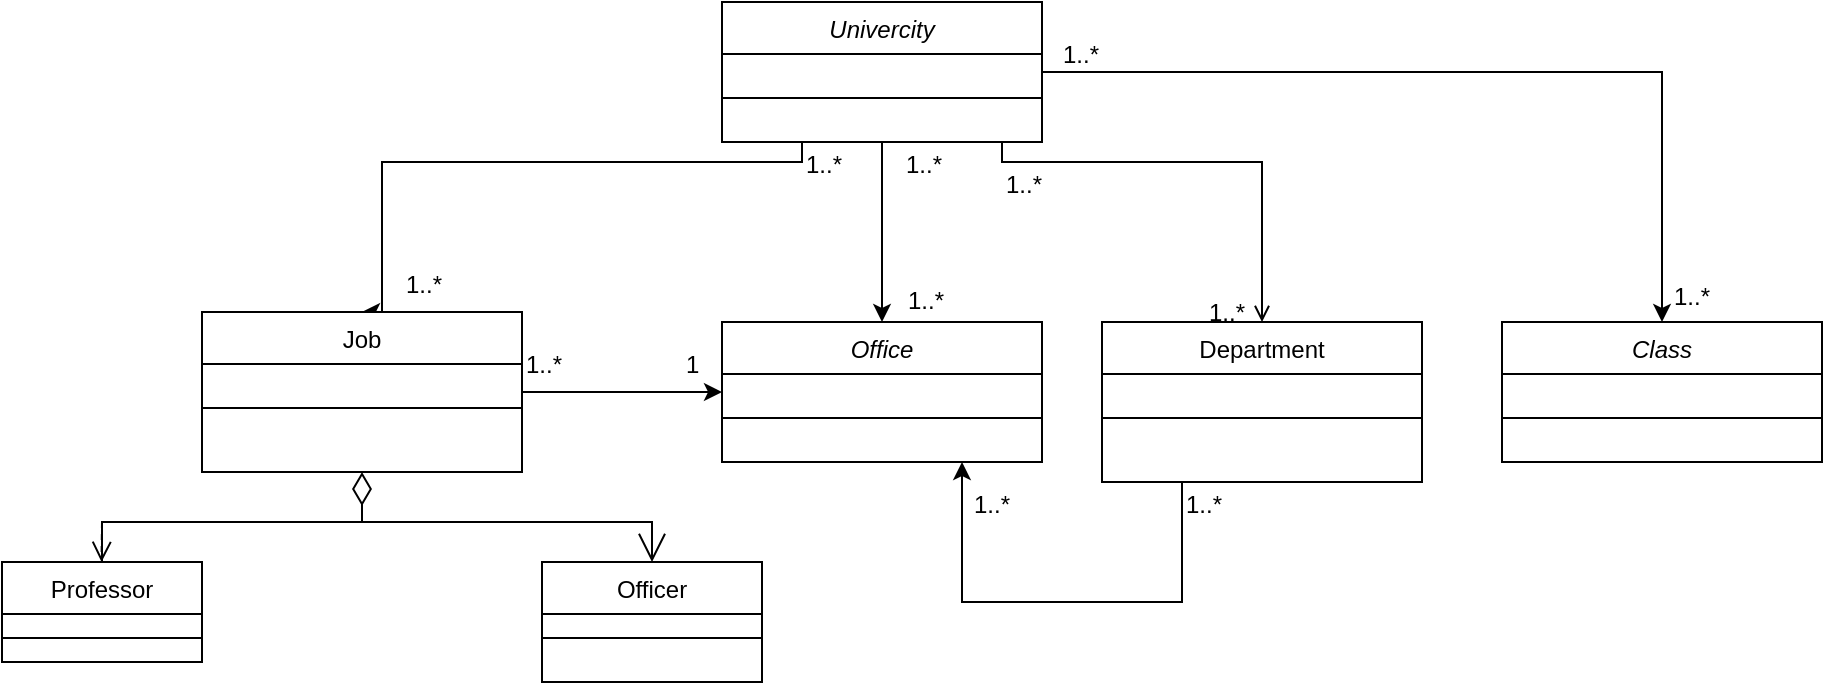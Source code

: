 <mxfile version="15.5.8" type="device"><diagram id="C5RBs43oDa-KdzZeNtuy" name="Page-1"><mxGraphModel dx="2123" dy="725" grid="1" gridSize="10" guides="1" tooltips="1" connect="1" arrows="1" fold="1" page="1" pageScale="1" pageWidth="827" pageHeight="1169" math="0" shadow="0"><root><mxCell id="WIyWlLk6GJQsqaUBKTNV-0"/><mxCell id="WIyWlLk6GJQsqaUBKTNV-1" parent="WIyWlLk6GJQsqaUBKTNV-0"/><mxCell id="YzwxERsP_dxdfBS_j9wZ-17" style="edgeStyle=orthogonalEdgeStyle;rounded=0;orthogonalLoop=1;jettySize=auto;html=1;exitX=1;exitY=0.5;exitDx=0;exitDy=0;entryX=0.5;entryY=0;entryDx=0;entryDy=0;" parent="WIyWlLk6GJQsqaUBKTNV-1" source="zkfFHV4jXpPFQw0GAbJ--0" target="YzwxERsP_dxdfBS_j9wZ-2" edge="1"><mxGeometry relative="1" as="geometry"><Array as="points"><mxPoint x="760" y="155"/></Array></mxGeometry></mxCell><mxCell id="YzwxERsP_dxdfBS_j9wZ-22" style="edgeStyle=orthogonalEdgeStyle;rounded=0;orthogonalLoop=1;jettySize=auto;html=1;entryX=0.5;entryY=0;entryDx=0;entryDy=0;" parent="WIyWlLk6GJQsqaUBKTNV-1" source="zkfFHV4jXpPFQw0GAbJ--0" target="YzwxERsP_dxdfBS_j9wZ-0" edge="1"><mxGeometry relative="1" as="geometry"/></mxCell><mxCell id="YzwxERsP_dxdfBS_j9wZ-23" style="edgeStyle=orthogonalEdgeStyle;rounded=0;orthogonalLoop=1;jettySize=auto;html=1;exitX=0.25;exitY=1;exitDx=0;exitDy=0;entryX=0.5;entryY=0;entryDx=0;entryDy=0;" parent="WIyWlLk6GJQsqaUBKTNV-1" source="zkfFHV4jXpPFQw0GAbJ--0" target="YzwxERsP_dxdfBS_j9wZ-4" edge="1"><mxGeometry relative="1" as="geometry"><Array as="points"><mxPoint x="330" y="200"/><mxPoint x="120" y="200"/></Array></mxGeometry></mxCell><mxCell id="zkfFHV4jXpPFQw0GAbJ--0" value="Univercity" style="swimlane;fontStyle=2;align=center;verticalAlign=top;childLayout=stackLayout;horizontal=1;startSize=26;horizontalStack=0;resizeParent=1;resizeLast=0;collapsible=1;marginBottom=0;rounded=0;shadow=0;strokeWidth=1;" parent="WIyWlLk6GJQsqaUBKTNV-1" vertex="1"><mxGeometry x="290" y="120" width="160" height="70" as="geometry"><mxRectangle x="230" y="140" width="160" height="26" as="alternateBounds"/></mxGeometry></mxCell><mxCell id="zkfFHV4jXpPFQw0GAbJ--4" value="" style="line;html=1;strokeWidth=1;align=left;verticalAlign=middle;spacingTop=-1;spacingLeft=3;spacingRight=3;rotatable=0;labelPosition=right;points=[];portConstraint=eastwest;" parent="zkfFHV4jXpPFQw0GAbJ--0" vertex="1"><mxGeometry y="26" width="160" height="44" as="geometry"/></mxCell><mxCell id="YzwxERsP_dxdfBS_j9wZ-30" style="edgeStyle=orthogonalEdgeStyle;rounded=0;orthogonalLoop=1;jettySize=auto;html=1;exitX=0.25;exitY=1;exitDx=0;exitDy=0;entryX=0.75;entryY=1;entryDx=0;entryDy=0;" parent="WIyWlLk6GJQsqaUBKTNV-1" source="zkfFHV4jXpPFQw0GAbJ--17" target="YzwxERsP_dxdfBS_j9wZ-0" edge="1"><mxGeometry relative="1" as="geometry"><Array as="points"><mxPoint x="520" y="420"/><mxPoint x="410" y="420"/></Array></mxGeometry></mxCell><mxCell id="zkfFHV4jXpPFQw0GAbJ--17" value="Department" style="swimlane;fontStyle=0;align=center;verticalAlign=top;childLayout=stackLayout;horizontal=1;startSize=26;horizontalStack=0;resizeParent=1;resizeLast=0;collapsible=1;marginBottom=0;rounded=0;shadow=0;strokeWidth=1;" parent="WIyWlLk6GJQsqaUBKTNV-1" vertex="1"><mxGeometry x="480" y="280" width="160" height="80" as="geometry"><mxRectangle x="550" y="140" width="160" height="26" as="alternateBounds"/></mxGeometry></mxCell><mxCell id="zkfFHV4jXpPFQw0GAbJ--23" value="" style="line;html=1;strokeWidth=1;align=left;verticalAlign=middle;spacingTop=-1;spacingLeft=3;spacingRight=3;rotatable=0;labelPosition=right;points=[];portConstraint=eastwest;" parent="zkfFHV4jXpPFQw0GAbJ--17" vertex="1"><mxGeometry y="26" width="160" height="44" as="geometry"/></mxCell><mxCell id="zkfFHV4jXpPFQw0GAbJ--26" value="" style="endArrow=open;shadow=0;strokeWidth=1;rounded=0;endFill=1;edgeStyle=elbowEdgeStyle;elbow=vertical;" parent="WIyWlLk6GJQsqaUBKTNV-1" source="zkfFHV4jXpPFQw0GAbJ--0" target="zkfFHV4jXpPFQw0GAbJ--17" edge="1"><mxGeometry x="0.5" y="41" relative="1" as="geometry"><mxPoint x="380" y="192" as="sourcePoint"/><mxPoint x="540" y="192" as="targetPoint"/><mxPoint x="-40" y="32" as="offset"/><Array as="points"><mxPoint x="430" y="200"/></Array></mxGeometry></mxCell><mxCell id="zkfFHV4jXpPFQw0GAbJ--27" value="1..*" style="resizable=0;align=left;verticalAlign=bottom;labelBackgroundColor=none;fontSize=12;" parent="zkfFHV4jXpPFQw0GAbJ--26" connectable="0" vertex="1"><mxGeometry x="-1" relative="1" as="geometry"><mxPoint y="30" as="offset"/></mxGeometry></mxCell><mxCell id="zkfFHV4jXpPFQw0GAbJ--28" value="1..*" style="resizable=0;align=right;verticalAlign=bottom;labelBackgroundColor=none;fontSize=12;" parent="zkfFHV4jXpPFQw0GAbJ--26" connectable="0" vertex="1"><mxGeometry x="1" relative="1" as="geometry"><mxPoint x="-7" y="4" as="offset"/></mxGeometry></mxCell><mxCell id="YzwxERsP_dxdfBS_j9wZ-0" value="Office" style="swimlane;fontStyle=2;align=center;verticalAlign=top;childLayout=stackLayout;horizontal=1;startSize=26;horizontalStack=0;resizeParent=1;resizeLast=0;collapsible=1;marginBottom=0;rounded=0;shadow=0;strokeWidth=1;" parent="WIyWlLk6GJQsqaUBKTNV-1" vertex="1"><mxGeometry x="290" y="280" width="160" height="70" as="geometry"><mxRectangle x="230" y="140" width="160" height="26" as="alternateBounds"/></mxGeometry></mxCell><mxCell id="YzwxERsP_dxdfBS_j9wZ-1" value="" style="line;html=1;strokeWidth=1;align=left;verticalAlign=middle;spacingTop=-1;spacingLeft=3;spacingRight=3;rotatable=0;labelPosition=right;points=[];portConstraint=eastwest;" parent="YzwxERsP_dxdfBS_j9wZ-0" vertex="1"><mxGeometry y="26" width="160" height="44" as="geometry"/></mxCell><mxCell id="YzwxERsP_dxdfBS_j9wZ-2" value="Class" style="swimlane;fontStyle=2;align=center;verticalAlign=top;childLayout=stackLayout;horizontal=1;startSize=26;horizontalStack=0;resizeParent=1;resizeLast=0;collapsible=1;marginBottom=0;rounded=0;shadow=0;strokeWidth=1;" parent="WIyWlLk6GJQsqaUBKTNV-1" vertex="1"><mxGeometry x="680" y="280" width="160" height="70" as="geometry"><mxRectangle x="230" y="140" width="160" height="26" as="alternateBounds"/></mxGeometry></mxCell><mxCell id="YzwxERsP_dxdfBS_j9wZ-3" value="" style="line;html=1;strokeWidth=1;align=left;verticalAlign=middle;spacingTop=-1;spacingLeft=3;spacingRight=3;rotatable=0;labelPosition=right;points=[];portConstraint=eastwest;" parent="YzwxERsP_dxdfBS_j9wZ-2" vertex="1"><mxGeometry y="26" width="160" height="44" as="geometry"/></mxCell><mxCell id="YzwxERsP_dxdfBS_j9wZ-34" style="edgeStyle=orthogonalEdgeStyle;rounded=0;orthogonalLoop=1;jettySize=auto;html=1;exitX=1;exitY=0.5;exitDx=0;exitDy=0;entryX=0;entryY=0.5;entryDx=0;entryDy=0;" parent="WIyWlLk6GJQsqaUBKTNV-1" source="YzwxERsP_dxdfBS_j9wZ-4" target="YzwxERsP_dxdfBS_j9wZ-0" edge="1"><mxGeometry relative="1" as="geometry"/></mxCell><mxCell id="YzwxERsP_dxdfBS_j9wZ-4" value="Job" style="swimlane;fontStyle=0;align=center;verticalAlign=top;childLayout=stackLayout;horizontal=1;startSize=26;horizontalStack=0;resizeParent=1;resizeLast=0;collapsible=1;marginBottom=0;rounded=0;shadow=0;strokeWidth=1;" parent="WIyWlLk6GJQsqaUBKTNV-1" vertex="1"><mxGeometry x="30" y="275" width="160" height="80" as="geometry"><mxRectangle x="340" y="380" width="170" height="26" as="alternateBounds"/></mxGeometry></mxCell><mxCell id="YzwxERsP_dxdfBS_j9wZ-5" value="" style="line;html=1;strokeWidth=1;align=left;verticalAlign=middle;spacingTop=-1;spacingLeft=3;spacingRight=3;rotatable=0;labelPosition=right;points=[];portConstraint=eastwest;" parent="YzwxERsP_dxdfBS_j9wZ-4" vertex="1"><mxGeometry y="26" width="160" height="44" as="geometry"/></mxCell><mxCell id="YzwxERsP_dxdfBS_j9wZ-6" value="Officer" style="swimlane;fontStyle=0;align=center;verticalAlign=top;childLayout=stackLayout;horizontal=1;startSize=26;horizontalStack=0;resizeParent=1;resizeLast=0;collapsible=1;marginBottom=0;rounded=0;shadow=0;strokeWidth=1;" parent="WIyWlLk6GJQsqaUBKTNV-1" vertex="1"><mxGeometry x="200" y="400" width="110" height="60" as="geometry"><mxRectangle x="340" y="380" width="170" height="26" as="alternateBounds"/></mxGeometry></mxCell><mxCell id="YzwxERsP_dxdfBS_j9wZ-7" value="" style="line;html=1;strokeWidth=1;align=left;verticalAlign=middle;spacingTop=-1;spacingLeft=3;spacingRight=3;rotatable=0;labelPosition=right;points=[];portConstraint=eastwest;" parent="YzwxERsP_dxdfBS_j9wZ-6" vertex="1"><mxGeometry y="26" width="110" height="24" as="geometry"/></mxCell><mxCell id="YzwxERsP_dxdfBS_j9wZ-8" value="Professor" style="swimlane;fontStyle=0;align=center;verticalAlign=top;childLayout=stackLayout;horizontal=1;startSize=26;horizontalStack=0;resizeParent=1;resizeLast=0;collapsible=1;marginBottom=0;rounded=0;shadow=0;strokeWidth=1;" parent="WIyWlLk6GJQsqaUBKTNV-1" vertex="1"><mxGeometry x="-70" y="400" width="100" height="50" as="geometry"><mxRectangle x="340" y="380" width="170" height="26" as="alternateBounds"/></mxGeometry></mxCell><mxCell id="YzwxERsP_dxdfBS_j9wZ-9" value="" style="line;html=1;strokeWidth=1;align=left;verticalAlign=middle;spacingTop=-1;spacingLeft=3;spacingRight=3;rotatable=0;labelPosition=right;points=[];portConstraint=eastwest;" parent="YzwxERsP_dxdfBS_j9wZ-8" vertex="1"><mxGeometry y="26" width="100" height="24" as="geometry"/></mxCell><mxCell id="YzwxERsP_dxdfBS_j9wZ-13" value="1..*" style="resizable=0;align=right;verticalAlign=bottom;labelBackgroundColor=none;fontSize=12;" parent="WIyWlLk6GJQsqaUBKTNV-1" connectable="0" vertex="1"><mxGeometry x="480" y="155" as="geometry"/></mxCell><mxCell id="YzwxERsP_dxdfBS_j9wZ-18" value="1..*" style="resizable=0;align=left;verticalAlign=bottom;labelBackgroundColor=none;fontSize=12;" parent="WIyWlLk6GJQsqaUBKTNV-1" connectable="0" vertex="1"><mxGeometry x="760" y="270" as="geometry"><mxPoint x="4" y="6" as="offset"/></mxGeometry></mxCell><mxCell id="YzwxERsP_dxdfBS_j9wZ-24" value="1..*" style="resizable=0;align=left;verticalAlign=bottom;labelBackgroundColor=none;fontSize=12;" parent="WIyWlLk6GJQsqaUBKTNV-1" connectable="0" vertex="1"><mxGeometry x="330" y="210" as="geometry"/></mxCell><mxCell id="YzwxERsP_dxdfBS_j9wZ-25" value="1..*" style="resizable=0;align=left;verticalAlign=bottom;labelBackgroundColor=none;fontSize=12;" parent="WIyWlLk6GJQsqaUBKTNV-1" connectable="0" vertex="1"><mxGeometry x="130" y="270" as="geometry"/></mxCell><mxCell id="YzwxERsP_dxdfBS_j9wZ-26" value="1..*" style="resizable=0;align=left;verticalAlign=bottom;labelBackgroundColor=none;fontSize=12;" parent="WIyWlLk6GJQsqaUBKTNV-1" connectable="0" vertex="1"><mxGeometry x="380" y="210" as="geometry"/></mxCell><mxCell id="YzwxERsP_dxdfBS_j9wZ-27" value="1..*" style="resizable=0;align=left;verticalAlign=bottom;labelBackgroundColor=none;fontSize=12;" parent="WIyWlLk6GJQsqaUBKTNV-1" connectable="0" vertex="1"><mxGeometry x="400" y="290" as="geometry"><mxPoint x="-19" y="-12" as="offset"/></mxGeometry></mxCell><mxCell id="YzwxERsP_dxdfBS_j9wZ-31" value="1..*" style="resizable=0;align=left;verticalAlign=bottom;labelBackgroundColor=none;fontSize=12;" parent="WIyWlLk6GJQsqaUBKTNV-1" connectable="0" vertex="1"><mxGeometry x="520" y="380" as="geometry"/></mxCell><mxCell id="YzwxERsP_dxdfBS_j9wZ-32" value="1..*" style="resizable=0;align=left;verticalAlign=bottom;labelBackgroundColor=none;fontSize=12;" parent="WIyWlLk6GJQsqaUBKTNV-1" connectable="0" vertex="1"><mxGeometry x="414" y="380" as="geometry"/></mxCell><mxCell id="YzwxERsP_dxdfBS_j9wZ-35" value="1..*" style="resizable=0;align=left;verticalAlign=bottom;labelBackgroundColor=none;fontSize=12;direction=south;" parent="WIyWlLk6GJQsqaUBKTNV-1" connectable="0" vertex="1"><mxGeometry x="190" y="310" as="geometry"/></mxCell><mxCell id="YzwxERsP_dxdfBS_j9wZ-36" value="1" style="resizable=0;align=left;verticalAlign=bottom;labelBackgroundColor=none;fontSize=12;" parent="WIyWlLk6GJQsqaUBKTNV-1" connectable="0" vertex="1"><mxGeometry x="270" y="310" as="geometry"/></mxCell><mxCell id="Oncy9QGKg6i_Es248VTi-9" value="" style="endArrow=open;html=1;endSize=12;startArrow=diamondThin;startSize=14;startFill=0;edgeStyle=orthogonalEdgeStyle;rounded=0;exitX=0.5;exitY=1;exitDx=0;exitDy=0;entryX=0.5;entryY=0;entryDx=0;entryDy=0;" edge="1" parent="WIyWlLk6GJQsqaUBKTNV-1" source="YzwxERsP_dxdfBS_j9wZ-4" target="YzwxERsP_dxdfBS_j9wZ-6"><mxGeometry relative="1" as="geometry"><mxPoint x="100" y="379" as="sourcePoint"/><mxPoint x="260" y="379" as="targetPoint"/><Array as="points"><mxPoint x="110" y="380"/><mxPoint x="255" y="380"/></Array></mxGeometry></mxCell><mxCell id="Oncy9QGKg6i_Es248VTi-17" value="" style="endArrow=none;html=1;edgeStyle=orthogonalEdgeStyle;rounded=0;exitX=0.5;exitY=0;exitDx=0;exitDy=0;" edge="1" parent="WIyWlLk6GJQsqaUBKTNV-1" source="YzwxERsP_dxdfBS_j9wZ-8"><mxGeometry relative="1" as="geometry"><mxPoint x="-10" y="379" as="sourcePoint"/><mxPoint x="110" y="379" as="targetPoint"/><Array as="points"><mxPoint x="-20" y="380"/><mxPoint x="110" y="380"/></Array></mxGeometry></mxCell><mxCell id="Oncy9QGKg6i_Es248VTi-28" value="" style="html=1;verticalAlign=bottom;endArrow=open;dashed=1;endSize=8;rounded=0;" edge="1" parent="WIyWlLk6GJQsqaUBKTNV-1"><mxGeometry relative="1" as="geometry"><mxPoint x="-20" y="380" as="sourcePoint"/><mxPoint x="-20.24" y="400" as="targetPoint"/><mxPoint as="offset"/></mxGeometry></mxCell></root></mxGraphModel></diagram></mxfile>